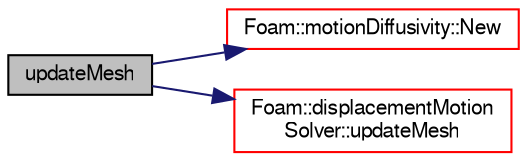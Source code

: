 digraph "updateMesh"
{
  bgcolor="transparent";
  edge [fontname="FreeSans",fontsize="10",labelfontname="FreeSans",labelfontsize="10"];
  node [fontname="FreeSans",fontsize="10",shape=record];
  rankdir="LR";
  Node677 [label="updateMesh",height=0.2,width=0.4,color="black", fillcolor="grey75", style="filled", fontcolor="black"];
  Node677 -> Node678 [color="midnightblue",fontsize="10",style="solid",fontname="FreeSans"];
  Node678 [label="Foam::motionDiffusivity::New",height=0.2,width=0.4,color="red",URL="$a23382.html#a41cda5687154aa5cedec4897c13e49a3",tooltip="Select null constructed. "];
  Node677 -> Node729 [color="midnightblue",fontsize="10",style="solid",fontname="FreeSans"];
  Node729 [label="Foam::displacementMotion\lSolver::updateMesh",height=0.2,width=0.4,color="red",URL="$a21574.html#ad57565956fd4064299f4bd3c4eebb1d4",tooltip="Update local data for topology changes. "];
}
